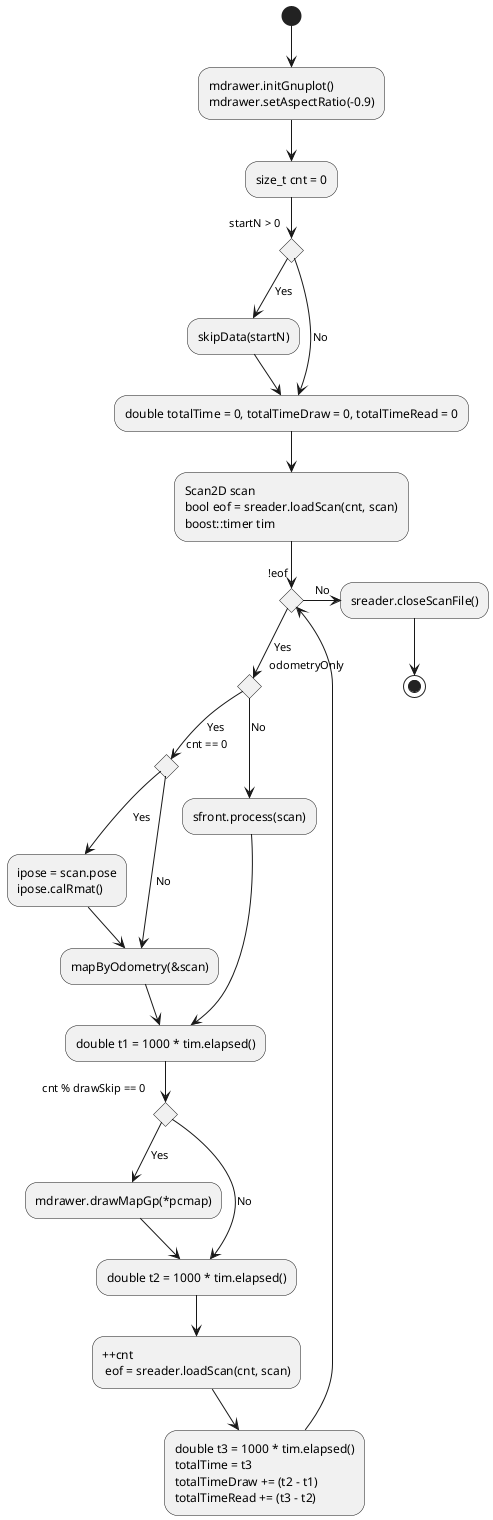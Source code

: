 @startuml

(*) --> "mdrawer.initGnuplot()
mdrawer.setAspectRatio(-0.9)"
--> "size_t cnt = 0"
--> if "startN > 0" then
--> [Yes] "skipData(startN)"
--> "double totalTime = 0, totalTimeDraw = 0, totalTimeRead = 0"
else
--> [No] "double totalTime = 0, totalTimeDraw = 0, totalTimeRead = 0"
--> "Scan2D scan
bool eof = sreader.loadScan(cnt, scan)
boost::timer tim"
--> if "!eof" as while_eof then
-> [No] "sreader.closeScanFile()"
--> (*)
else
while_eof --> [Yes] if "odometryOnly" as if_odo then
--> [Yes] if "cnt == 0" as if_cnt then
--> [Yes] "ipose = scan.pose
ipose.calRmat()"
--> "mapByOdometry(&scan)"
else
if_cnt --> [No] "mapByOdometry(&scan)"
--> "double t1 = 1000 * tim.elapsed()"
else
if_odo --> [No] "sfront.process(scan)"
--> "double t1 = 1000 * tim.elapsed()"
--> if "cnt % drawSkip == 0" then
--> [Yes] "mdrawer.drawMapGp(*pcmap)"
--> "double t2 = 1000 * tim.elapsed()"
else
--> [No] "double t2 = 1000 * tim.elapsed()"
--> "++cnt \n eof = sreader.loadScan(cnt, scan)"
--> "double t3 = 1000 * tim.elapsed()
totalTime = t3
totalTimeDraw += (t2 - t1)
totalTimeRead += (t3 - t2)"
--> while_eof

@enduml